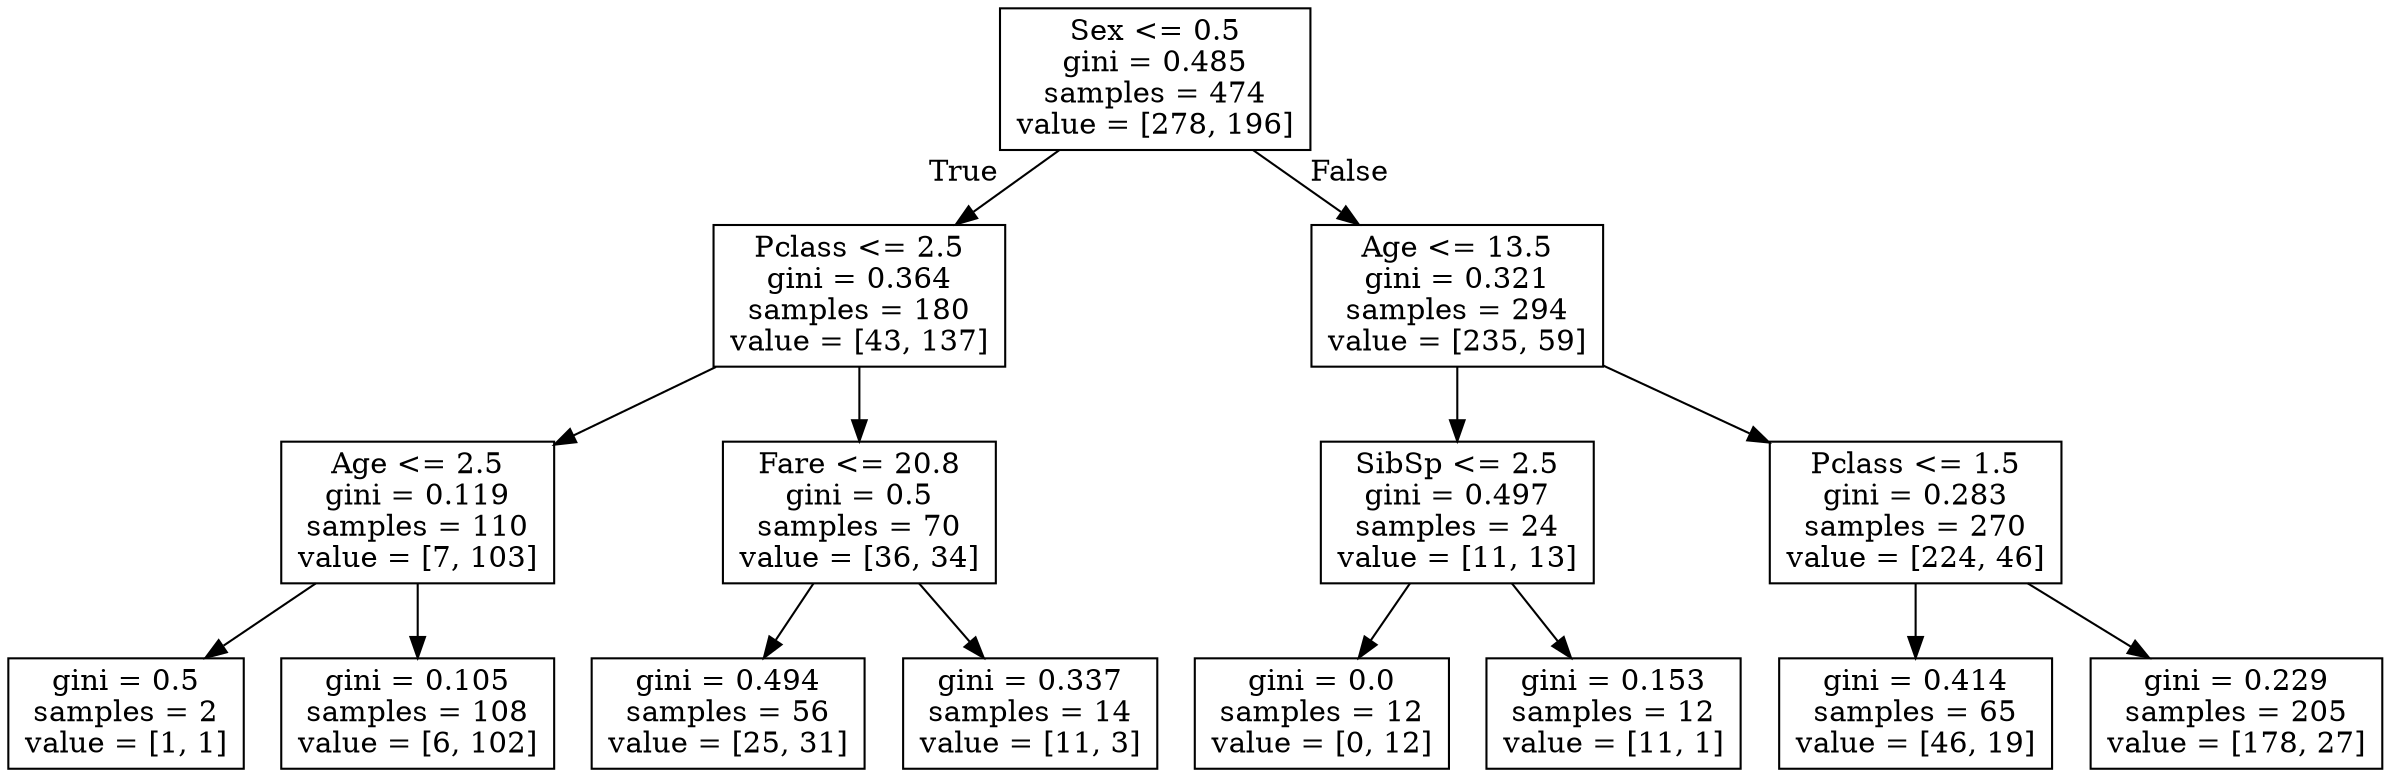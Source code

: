 digraph Tree {
node [shape=box] ;
0 [label="Sex <= 0.5\ngini = 0.485\nsamples = 474\nvalue = [278, 196]"] ;
1 [label="Pclass <= 2.5\ngini = 0.364\nsamples = 180\nvalue = [43, 137]"] ;
0 -> 1 [labeldistance=2.5, labelangle=45, headlabel="True"] ;
2 [label="Age <= 2.5\ngini = 0.119\nsamples = 110\nvalue = [7, 103]"] ;
1 -> 2 ;
3 [label="gini = 0.5\nsamples = 2\nvalue = [1, 1]"] ;
2 -> 3 ;
4 [label="gini = 0.105\nsamples = 108\nvalue = [6, 102]"] ;
2 -> 4 ;
5 [label="Fare <= 20.8\ngini = 0.5\nsamples = 70\nvalue = [36, 34]"] ;
1 -> 5 ;
6 [label="gini = 0.494\nsamples = 56\nvalue = [25, 31]"] ;
5 -> 6 ;
7 [label="gini = 0.337\nsamples = 14\nvalue = [11, 3]"] ;
5 -> 7 ;
8 [label="Age <= 13.5\ngini = 0.321\nsamples = 294\nvalue = [235, 59]"] ;
0 -> 8 [labeldistance=2.5, labelangle=-45, headlabel="False"] ;
9 [label="SibSp <= 2.5\ngini = 0.497\nsamples = 24\nvalue = [11, 13]"] ;
8 -> 9 ;
10 [label="gini = 0.0\nsamples = 12\nvalue = [0, 12]"] ;
9 -> 10 ;
11 [label="gini = 0.153\nsamples = 12\nvalue = [11, 1]"] ;
9 -> 11 ;
12 [label="Pclass <= 1.5\ngini = 0.283\nsamples = 270\nvalue = [224, 46]"] ;
8 -> 12 ;
13 [label="gini = 0.414\nsamples = 65\nvalue = [46, 19]"] ;
12 -> 13 ;
14 [label="gini = 0.229\nsamples = 205\nvalue = [178, 27]"] ;
12 -> 14 ;
}